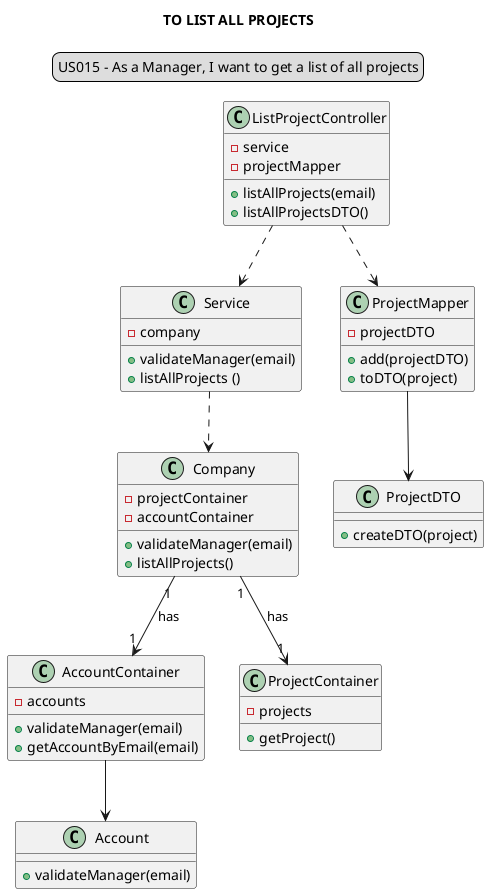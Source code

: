 @startuml

skinparam sequenceMessageAlign center
title TO LIST ALL PROJECTS
legend top
US015 - As a Manager, I want to get a list of all projects
end legend

class "ListProjectController" {
-service
-projectMapper
+listAllProjects(email)
+listAllProjectsDTO()
}

class "Service" {
- company
+ validateManager(email)
+ listAllProjects ()
}

class "Company"{
-projectContainer
-accountContainer
+ validateManager(email)
+listAllProjects()
}

class "AccountContainer"{
-accounts
+validateManager(email)
+getAccountByEmail(email)
}

class "Account"{
+validateManager(email)
}

class "ProjectContainer"{
-projects
+getProject()
}

class "ProjectMapper"{
-projectDTO
+add(projectDTO)
+toDTO(project)
}

class "ProjectDTO" {
+createDTO(project)
}
"ListProjectController" ..> "Service"
"Service" ..> "Company"
"ListProjectController" ..> "ProjectMapper"
"Company" "1"-->"1" "ProjectContainer": has
"Company" "1"-->"1" "AccountContainer": has
"AccountContainer" --> "Account"
"ProjectMapper" --> "ProjectDTO"


@enduml